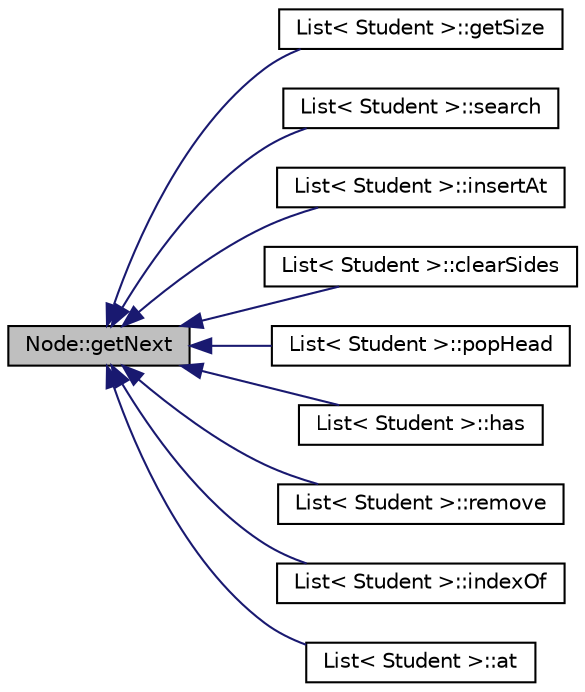 digraph "Node::getNext"
{
  edge [fontname="Helvetica",fontsize="10",labelfontname="Helvetica",labelfontsize="10"];
  node [fontname="Helvetica",fontsize="10",shape=record];
  rankdir="LR";
  Node1 [label="Node::getNext",height=0.2,width=0.4,color="black", fillcolor="grey75", style="filled", fontcolor="black"];
  Node1 -> Node2 [dir="back",color="midnightblue",fontsize="10",style="solid",fontname="Helvetica"];
  Node2 [label="List\< Student \>::getSize",height=0.2,width=0.4,color="black", fillcolor="white", style="filled",URL="$class_list.html#ae2afa15a07b88a3a678969522cc14988"];
  Node1 -> Node3 [dir="back",color="midnightblue",fontsize="10",style="solid",fontname="Helvetica"];
  Node3 [label="List\< Student \>::search",height=0.2,width=0.4,color="black", fillcolor="white", style="filled",URL="$class_list.html#af6e64cae6cfa23efd13be7c1ee1bff75"];
  Node1 -> Node4 [dir="back",color="midnightblue",fontsize="10",style="solid",fontname="Helvetica"];
  Node4 [label="List\< Student \>::insertAt",height=0.2,width=0.4,color="black", fillcolor="white", style="filled",URL="$class_list.html#a62f806c2e345baff40798902f98722f3"];
  Node1 -> Node5 [dir="back",color="midnightblue",fontsize="10",style="solid",fontname="Helvetica"];
  Node5 [label="List\< Student \>::clearSides",height=0.2,width=0.4,color="black", fillcolor="white", style="filled",URL="$class_list.html#ae026c56757ce1a696274813c00033404"];
  Node1 -> Node6 [dir="back",color="midnightblue",fontsize="10",style="solid",fontname="Helvetica"];
  Node6 [label="List\< Student \>::popHead",height=0.2,width=0.4,color="black", fillcolor="white", style="filled",URL="$class_list.html#ae216f7a997b0c9fc0e1d89f241b9f5b2"];
  Node1 -> Node7 [dir="back",color="midnightblue",fontsize="10",style="solid",fontname="Helvetica"];
  Node7 [label="List\< Student \>::has",height=0.2,width=0.4,color="black", fillcolor="white", style="filled",URL="$class_list.html#a1af3f7dea5bb7e693675795312256f71"];
  Node1 -> Node8 [dir="back",color="midnightblue",fontsize="10",style="solid",fontname="Helvetica"];
  Node8 [label="List\< Student \>::remove",height=0.2,width=0.4,color="black", fillcolor="white", style="filled",URL="$class_list.html#a104d8a6b2b3f64149acb31c2e3073bed"];
  Node1 -> Node9 [dir="back",color="midnightblue",fontsize="10",style="solid",fontname="Helvetica"];
  Node9 [label="List\< Student \>::indexOf",height=0.2,width=0.4,color="black", fillcolor="white", style="filled",URL="$class_list.html#a94c0b5278992ef8d6830a14732157440"];
  Node1 -> Node10 [dir="back",color="midnightblue",fontsize="10",style="solid",fontname="Helvetica"];
  Node10 [label="List\< Student \>::at",height=0.2,width=0.4,color="black", fillcolor="white", style="filled",URL="$class_list.html#ab96ccb71dbe8292d4a4e64c73fb03ff0"];
}
